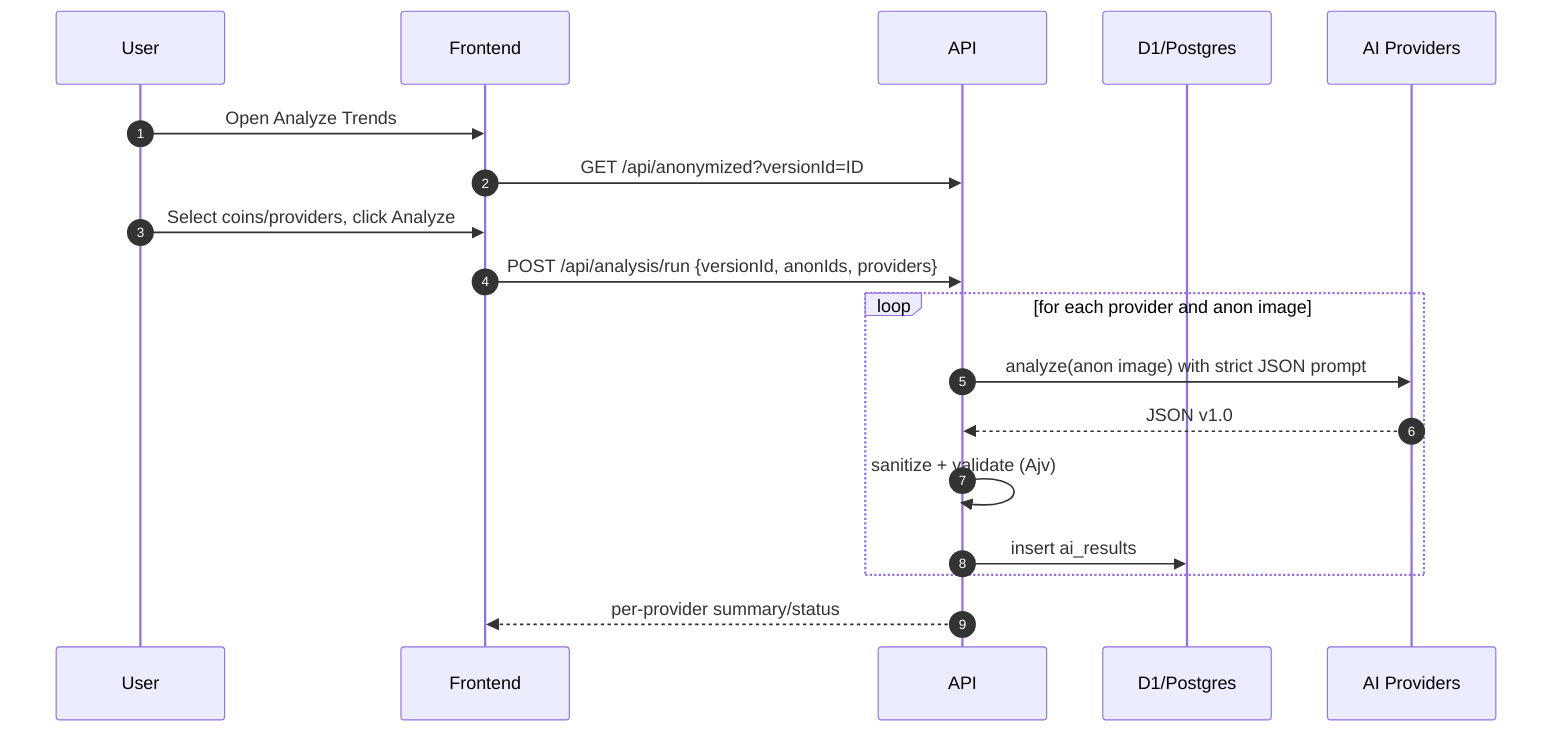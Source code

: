 sequenceDiagram
  autonumber
  participant U as User
  participant FE as Frontend
  participant API as API
  participant DB as D1/Postgres
  participant AI as AI Providers

  U->>FE: Open Analyze Trends
  FE->>API: GET /api/anonymized?versionId=ID
  U->>FE: Select coins/providers, click Analyze
  FE->>API: POST /api/analysis/run {versionId, anonIds, providers}
  loop for each provider and anon image
    API->>AI: analyze(anon image) with strict JSON prompt
    AI-->>API: JSON v1.0
    API->>API: sanitize + validate (Ajv)
    API->>DB: insert ai_results
  end
  API-->>FE: per-provider summary/status